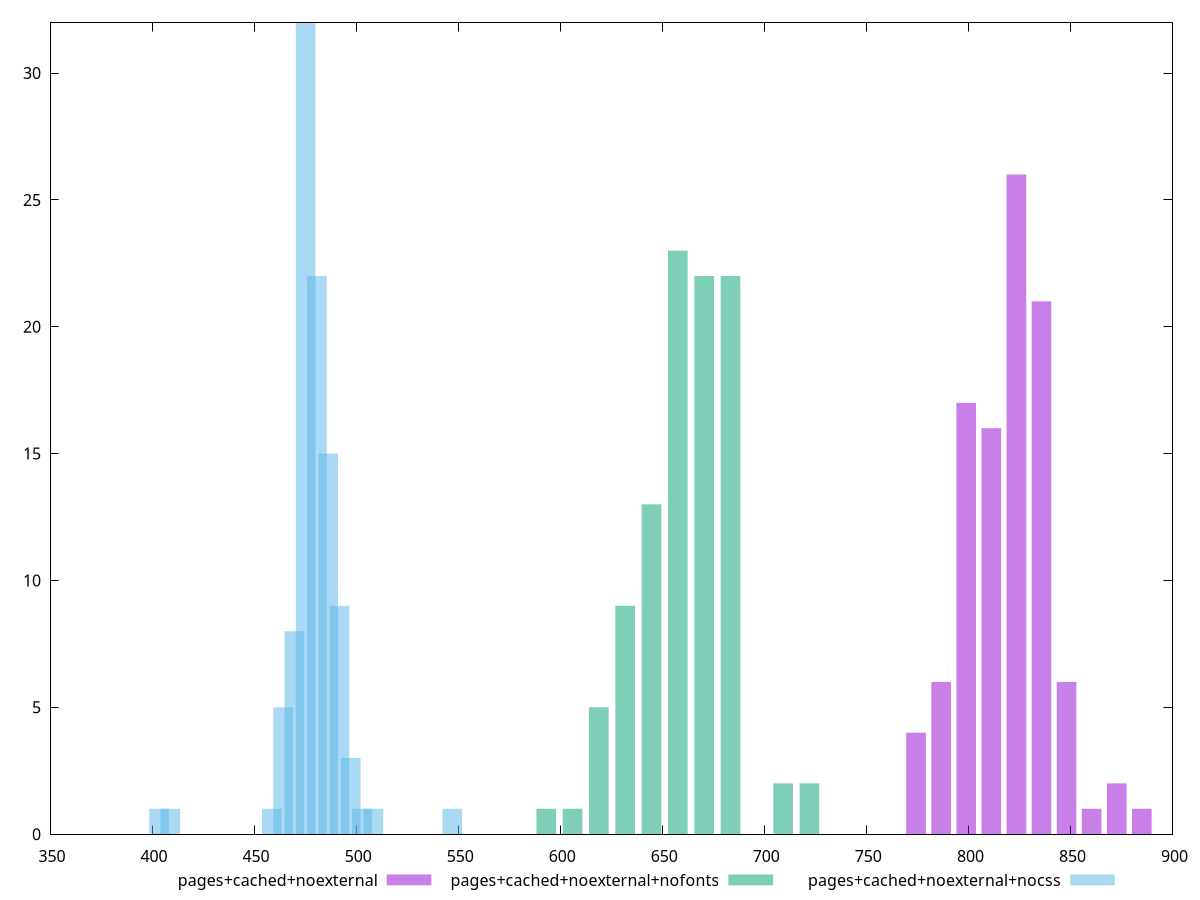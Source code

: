 $_pagesCachedNoexternal <<EOF
786.6417115906347 6
823.5155418214457 26
835.8068185650494 21
811.224265077842 16
798.9329883342384 17
848.098095308653 6
774.350434847031 4
872.6806487958604 2
884.9719255394641 1
860.3893720522567 1
EOF
$_pagesCachedNoexternalNofonts <<EOF
670.5187886551796 22
631.8350123866115 9
683.4133807447023 22
657.6241965656569 23
722.0971570132704 2
644.7296044761342 13
709.2025649237477 2
618.9404202970888 5
606.0458282075663 1
593.1512361180436 1
EOF
$_pagesCachedNoexternalNocss <<EOF
464.2056738590045 5
469.7319318811355 8
486.3107059475285 15
480.7844479253975 22
475.2581899032665 32
491.8369639696595 9
403.4168356155634 1
408.9430936376944 1
502.8894800139215 1
497.3632219917905 3
508.4157380360525 1
458.6794158368735 1
547.0995441909696 1
EOF
set key outside below
set terminal pngcairo
set output "report_00006_2020-11-02T20-21-41.718Z/mainthread-work-breakdown/mainthread-work-breakdown_pages+cached+noexternal_pages+cached+noexternal+nofonts_pages+cached+noexternal+nocss+hist.png"
set boxwidth 9.631101798478014
set style fill transparent solid 0.5 noborder
set yrange [0:32]
plot $_pagesCachedNoexternal title "pages+cached+noexternal" with boxes ,$_pagesCachedNoexternalNofonts title "pages+cached+noexternal+nofonts" with boxes ,$_pagesCachedNoexternalNocss title "pages+cached+noexternal+nocss" with boxes ,